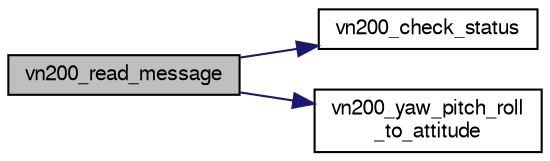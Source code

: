 digraph "vn200_read_message"
{
  edge [fontname="FreeSans",fontsize="10",labelfontname="FreeSans",labelfontsize="10"];
  node [fontname="FreeSans",fontsize="10",shape=record];
  rankdir="LR";
  Node1 [label="vn200_read_message",height=0.2,width=0.4,color="black", fillcolor="grey75", style="filled", fontcolor="black"];
  Node1 -> Node2 [color="midnightblue",fontsize="10",style="solid",fontname="FreeSans"];
  Node2 [label="vn200_check_status",height=0.2,width=0.4,color="black", fillcolor="white", style="filled",URL="$vn200__serial_8c.html#a8691ed20ea97b2e193d9daf4501799bd",tooltip="Check INS status. "];
  Node1 -> Node3 [color="midnightblue",fontsize="10",style="solid",fontname="FreeSans"];
  Node3 [label="vn200_yaw_pitch_roll\l_to_attitude",height=0.2,width=0.4,color="black", fillcolor="white", style="filled",URL="$vn200__serial_8c.html#a43111461bc87c4acc7776c1066392596",tooltip="Convert yaw, pitch, and roll data from VectorNav to correct attitude yaw(0), pitch(1), roll(2) -> phi, theta, psi [deg] -> rad. "];
}
